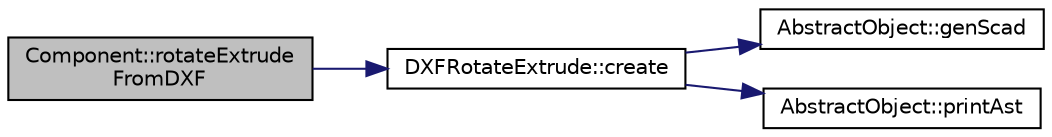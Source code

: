 digraph "Component::rotateExtrudeFromDXF"
{
  edge [fontname="Helvetica",fontsize="10",labelfontname="Helvetica",labelfontsize="10"];
  node [fontname="Helvetica",fontsize="10",shape=record];
  rankdir="LR";
  Node746 [label="Component::rotateExtrude\lFromDXF",height=0.2,width=0.4,color="black", fillcolor="grey75", style="filled", fontcolor="black"];
  Node746 -> Node747 [color="midnightblue",fontsize="10",style="solid",fontname="Helvetica"];
  Node747 [label="DXFRotateExtrude::create",height=0.2,width=0.4,color="black", fillcolor="white", style="filled",URL="$classDXFRotateExtrude.html#a4540b794ae4f5a65f42d7a5ba2d514f3",tooltip="Default DXF factory method. "];
  Node747 -> Node748 [color="midnightblue",fontsize="10",style="solid",fontname="Helvetica"];
  Node748 [label="AbstractObject::genScad",height=0.2,width=0.4,color="black", fillcolor="white", style="filled",URL="$classAbstractObject.html#a6a649119224b5b664e68b324106f8a1b",tooltip="Generate SCAD output for this object. "];
  Node747 -> Node749 [color="midnightblue",fontsize="10",style="solid",fontname="Helvetica"];
  Node749 [label="AbstractObject::printAst",height=0.2,width=0.4,color="black", fillcolor="white", style="filled",URL="$classAbstractObject.html#afe4637952e9d1dd3af11d29010beaa9d",tooltip="Generate AST output for this object. "];
}
